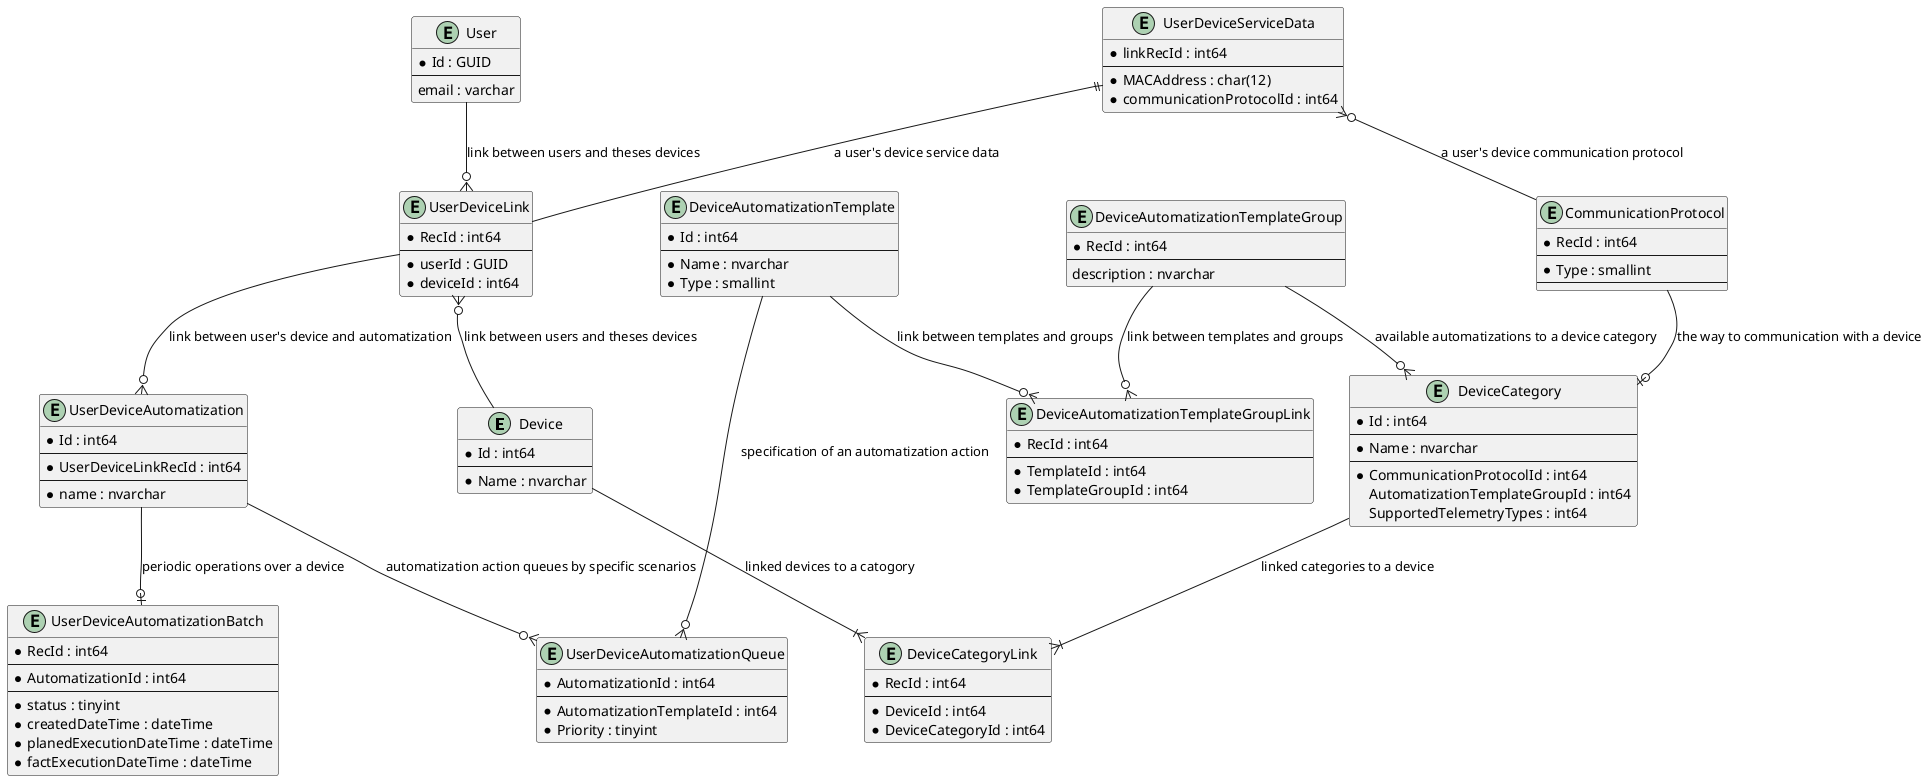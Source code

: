 @startuml

entity Device 
{
  * Id : int64
  --
  * Name : nvarchar
}
entity DeviceCategory
{
	* Id : int64
	--
	* Name : nvarchar
	--
    * CommunicationProtocolId : int64
	AutomatizationTemplateGroupId : int64
	SupportedTelemetryTypes : int64 
}
entity DeviceCategoryLink
{
    * RecId : int64
	--
	* DeviceId : int64
	* DeviceCategoryId : int64
}
entity CommunicationProtocol
{
	* RecId : int64
	--
	* Type : smallint
	--
}
entity DeviceAutomatizationTemplate
{
	* Id : int64
	--
	* Name : nvarchar
	* Type : smallint
}
entity DeviceAutomatizationTemplateGroup
{
	* RecId : int64
	--
	description : nvarchar
}
entity DeviceAutomatizationTemplateGroupLink
{
	* RecId : int64
	--
	* TemplateId : int64
	* TemplateGroupId : int64
}
entity User 
{
  * Id : GUID
  --
  email : varchar
}
entity UserDeviceLink 
{
  * RecId : int64
  --
  * userId : GUID
  * deviceId : int64
}
entity UserDeviceServiceData
{
	*linkRecId : int64
	--
	* MACAddress : char(12)
	* communicationProtocolId : int64
}
entity UserDeviceAutomatization
{
	* Id : int64
	--
	* UserDeviceLinkRecId : int64
	--
	* name : nvarchar
}

entity UserDeviceAutomatizationQueue
{
	* AutomatizationId : int64
	--
	* AutomatizationTemplateId : int64
	* Priority : tinyint
}
entity UserDeviceAutomatizationBatch
{
	* RecId : int64
	--
	* AutomatizationId : int64
	--
	* status : tinyint
	* createdDateTime : dateTime
	* planedExecutionDateTime : dateTime
	* factExecutionDateTime : dateTime
}

UserDeviceLink --o{ UserDeviceAutomatization : "link between user's device and automatization"
UserDeviceAutomatization --o| UserDeviceAutomatizationBatch : "periodic operations over a device"
UserDeviceAutomatization --o{ UserDeviceAutomatizationQueue : "automatization action queues by specific scenarios"
DeviceAutomatizationTemplate --o{ UserDeviceAutomatizationQueue : "specification of an automatization action"

DeviceAutomatizationTemplateGroup --o{ DeviceCategory : "available automatizations to a device category"
DeviceAutomatizationTemplate --o{ DeviceAutomatizationTemplateGroupLink : "link between templates and groups"
DeviceAutomatizationTemplateGroup --o{ DeviceAutomatizationTemplateGroupLink : "link between templates and groups"
Device --|{ DeviceCategoryLink : "linked devices to a catogory"
DeviceCategory --|{ DeviceCategoryLink : "linked categories to a device"
CommunicationProtocol --o| DeviceCategory : "the way to communication with a device"
User --o{ UserDeviceLink : "link between users and theses devices"
UserDeviceLink }o-- Device : "link between users and theses devices"


UserDeviceServiceData }o-- CommunicationProtocol : "a user's device communication protocol"
UserDeviceServiceData ||-- UserDeviceLink : "a user's device service data"

@enduml



	
	
Zero or One 	|o--
Exactly One 	||--
Zero or Many 	}o--
One or Many 	}|--

UserRole }o-- User : "user's devices"
Role ||--o{ UserRole : "is assigned to users"
Role ||--o{ RolePermission : "has permissions"
Permission ||--o{ RolePermission : "is assigned to roles"
User ||--o{ AuditLog : "performs actions"